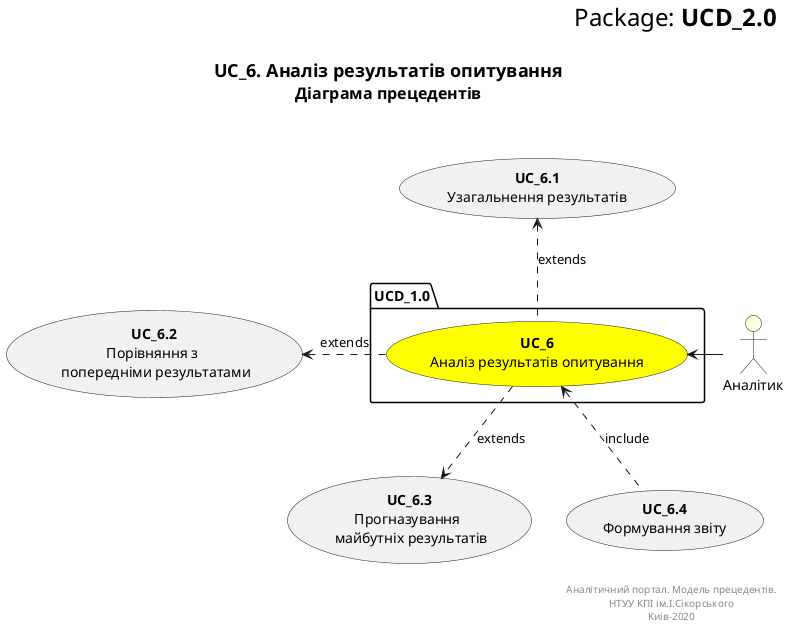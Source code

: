 @startuml UCD_2.0

right header
<font size=24 color=black>Package:<b> UCD_2.0

end header

title
<font size=18 color=black>UC_6. Аналіз результатів опитування
<font size=16 color=black>Діаграма прецедентів


end title

package UCD_1.0 {
usecase "<b>UC_6</b>\nАналіз результатів опитування" as UC_6 #Yellow
}

actor "Аналітик" as Analyst #LightYellow

usecase "<b>UC_6.1</b>\nУзагальнення результатiв" as UC_6.1
usecase "<b>UC_6.2</b>\nПорівняння з \n попередніми результатами" as UC_6.2
usecase "<b>UC_6.3</b>\nПрогназування \n майбутніх результатів" as UC_6.3
usecase "<b>UC_6.4</b>\nФормування звіту" as UC_6.4

UC_6.1 <.. UC_6: extends
UC_6.2 <.r. UC_6: extends
UC_6.3 <.u. UC_6: extends
UC_6.4 .u.> UC_6: include

Analyst -> UC_6


right footer

Аналітичний портал. Модель прецедентів.
НТУУ КПІ ім.І.Сікорського
Киів-2020
end footer
 
@enduml
